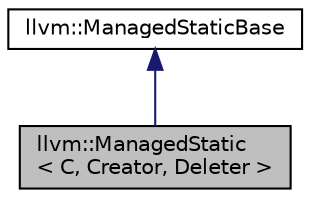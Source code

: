 digraph "llvm::ManagedStatic&lt; C, Creator, Deleter &gt;"
{
 // LATEX_PDF_SIZE
  bgcolor="transparent";
  edge [fontname="Helvetica",fontsize="10",labelfontname="Helvetica",labelfontsize="10"];
  node [fontname="Helvetica",fontsize="10",shape=record];
  Node1 [label="llvm::ManagedStatic\l\< C, Creator, Deleter \>",height=0.2,width=0.4,color="black", fillcolor="grey75", style="filled", fontcolor="black",tooltip="ManagedStatic - This transparently changes the behavior of global statics to be lazily constructed on..."];
  Node2 -> Node1 [dir="back",color="midnightblue",fontsize="10",style="solid",fontname="Helvetica"];
  Node2 [label="llvm::ManagedStaticBase",height=0.2,width=0.4,color="black",URL="$classllvm_1_1ManagedStaticBase.html",tooltip="ManagedStaticBase - Common base class for ManagedStatic instances."];
}
